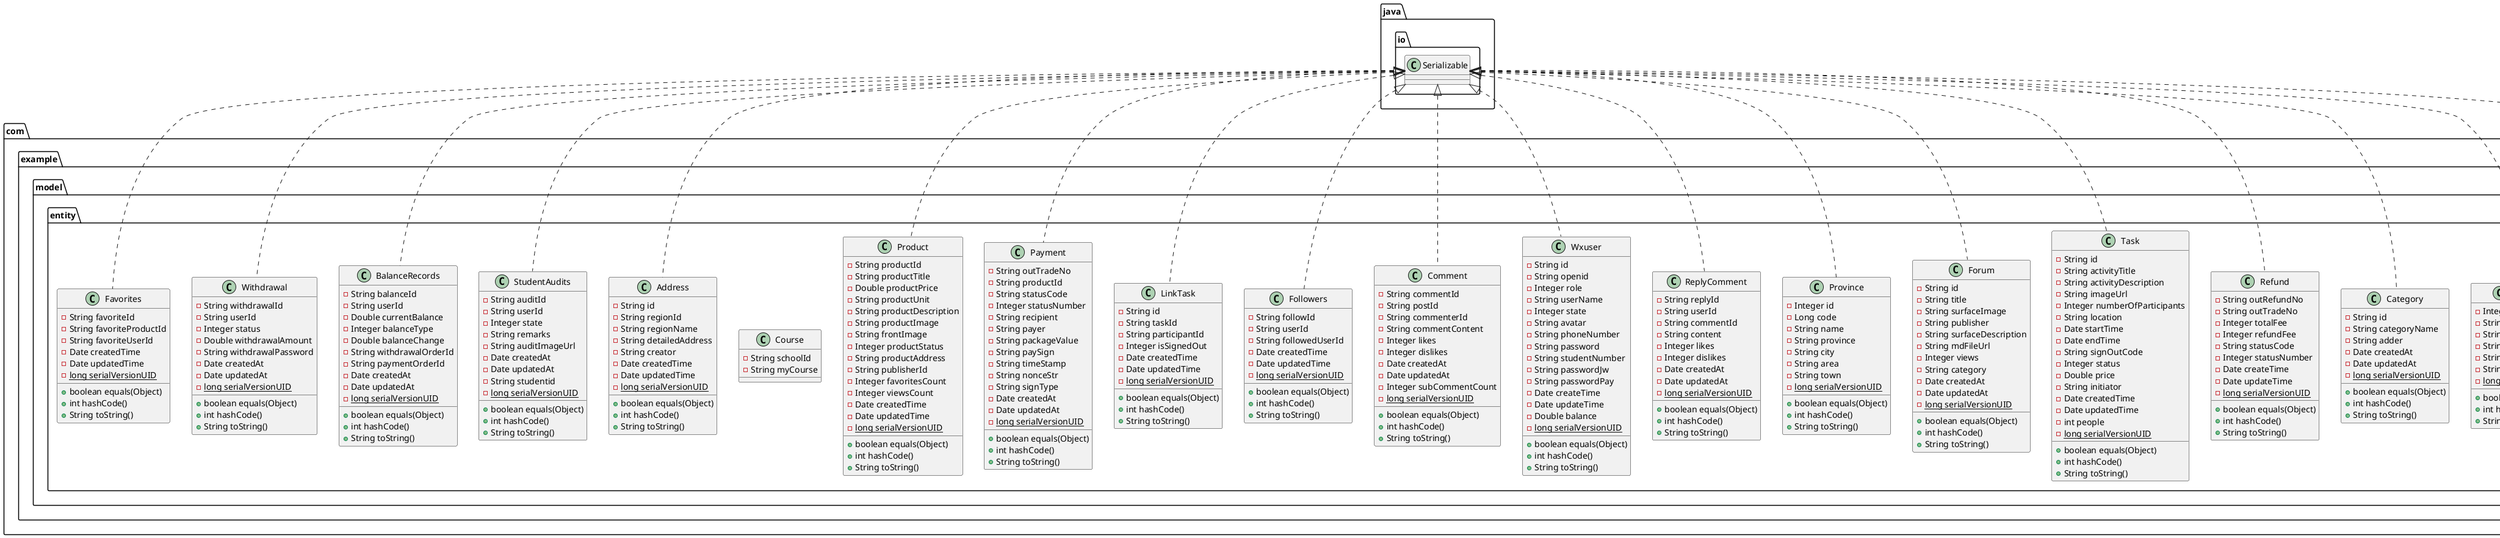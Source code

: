 @startuml
class com.example.model.entity.LikeDislike {
- String id
- String userid
- String commentId
- Integer status
- Date createdAt
- Date updatedAt
- {static} long serialVersionUID
+ boolean equals(Object)
+ int hashCode()
+ String toString()
}


class com.example.model.entity.SchoolArea {
- Integer id
- String code
- String name
- String school
- String campus
- String area
- {static} long serialVersionUID
+ boolean equals(Object)
+ int hashCode()
+ String toString()
}


class com.example.model.entity.Category {
- String id
- String categoryName
- String adder
- Date createdAt
- Date updatedAt
- {static} long serialVersionUID
+ boolean equals(Object)
+ int hashCode()
+ String toString()
}


class com.example.model.entity.Refund {
- String outRefundNo
- String outTradeNo
- Integer totalFee
- Integer refundFee
- String statusCode
- Integer statusNumber
- Date createTime
- Date updateTime
- {static} long serialVersionUID
+ boolean equals(Object)
+ int hashCode()
+ String toString()
}


class com.example.model.entity.Task {
- String id
- String activityTitle
- String activityDescription
- String imageUrl
- Integer numberOfParticipants
- String location
- Date startTime
- Date endTime
- String signOutCode
- Integer status
- Double price
- String initiator
- Date createdTime
- Date updatedTime
- int people
- {static} long serialVersionUID
+ boolean equals(Object)
+ int hashCode()
+ String toString()
}


class com.example.model.entity.Forum {
- String id
- String title
- String surfaceImage
- String publisher
- String surfaceDescription
- String mdFileUrl
- Integer views
- String category
- Date createdAt
- Date updatedAt
- {static} long serialVersionUID
+ boolean equals(Object)
+ int hashCode()
+ String toString()
}


class com.example.model.entity.Province {
- Integer id
- Long code
- String name
- String province
- String city
- String area
- String town
- {static} long serialVersionUID
+ boolean equals(Object)
+ int hashCode()
+ String toString()
}


class com.example.model.entity.ReplyComment {
- String replyId
- String userId
- String commentId
- String content
- Integer likes
- Integer dislikes
- Date createdAt
- Date updatedAt
- {static} long serialVersionUID
+ boolean equals(Object)
+ int hashCode()
+ String toString()
}


class com.example.model.entity.Wxuser {
- String id
- String openid
- Integer role
- String userName
- Integer state
- String avatar
- String phoneNumber
- String password
- String studentNumber
- String passwordJw
- String passwordPay
- Date createTime
- Date updateTime
- Double balance
- {static} long serialVersionUID
+ boolean equals(Object)
+ int hashCode()
+ String toString()
}


class com.example.model.entity.Comment {
- String commentId
- String postId
- String commenterId
- String commentContent
- Integer likes
- Integer dislikes
- Date createdAt
- Date updatedAt
- Integer subCommentCount
- {static} long serialVersionUID
+ boolean equals(Object)
+ int hashCode()
+ String toString()
}


class com.example.model.entity.Followers {
- String followId
- String userId
- String followedUserId
- Date createdTime
- Date updatedTime
- {static} long serialVersionUID
+ boolean equals(Object)
+ int hashCode()
+ String toString()
}


class com.example.model.entity.LinkTask {
- String id
- String taskId
- String participantId
- Integer isSignedOut
- Date createdTime
- Date updatedTime
- {static} long serialVersionUID
+ boolean equals(Object)
+ int hashCode()
+ String toString()
}


class com.example.model.entity.Payment {
- String outTradeNo
- String productId
- String statusCode
- Integer statusNumber
- String recipient
- String payer
- String packageValue
- String paySign
- String timeStamp
- String nonceStr
- String signType
- Date createdAt
- Date updatedAt
- {static} long serialVersionUID
+ boolean equals(Object)
+ int hashCode()
+ String toString()
}


class com.example.model.entity.Product {
- String productId
- String productTitle
- Double productPrice
- String productUnit
- String productDescription
- String productImage
- String frontImage
- Integer productStatus
- String productAddress
- String publisherId
- Integer favoritesCount
- Integer viewsCount
- Date createdTime
- Date updatedTime
- {static} long serialVersionUID
+ boolean equals(Object)
+ int hashCode()
+ String toString()
}


class com.example.model.entity.Course {
- String schoolId
- String myCourse
}

class com.example.model.entity.Address {
- String id
- String regionId
- String regionName
- String detailedAddress
- String creator
- Date createdTime
- Date updatedTime
- {static} long serialVersionUID
+ boolean equals(Object)
+ int hashCode()
+ String toString()
}


class com.example.model.entity.StudentAudits {
- String auditId
- String userId
- Integer state
- String remarks
- String auditImageUrl
- Date createdAt
- Date updatedAt
- String studentid
- {static} long serialVersionUID
+ boolean equals(Object)
+ int hashCode()
+ String toString()
}


class com.example.model.entity.BalanceRecords {
- String balanceId
- String userId
- Double currentBalance
- Integer balanceType
- Double balanceChange
- String withdrawalOrderId
- String paymentOrderId
- Date createdAt
- Date updatedAt
- {static} long serialVersionUID
+ boolean equals(Object)
+ int hashCode()
+ String toString()
}


class com.example.model.entity.Withdrawal {
- String withdrawalId
- String userId
- Integer status
- Double withdrawalAmount
- String withdrawalPassword
- Date createdAt
- Date updatedAt
- {static} long serialVersionUID
+ boolean equals(Object)
+ int hashCode()
+ String toString()
}


class com.example.model.entity.Favorites {
- String favoriteId
- String favoriteProductId
- String favoriteUserId
- Date createdTime
- Date updatedTime
- {static} long serialVersionUID
+ boolean equals(Object)
+ int hashCode()
+ String toString()
}




java.io.Serializable <|.. com.example.model.entity.LikeDislike
java.io.Serializable <|.. com.example.model.entity.SchoolArea
java.io.Serializable <|.. com.example.model.entity.Category
java.io.Serializable <|.. com.example.model.entity.Refund
java.io.Serializable <|.. com.example.model.entity.Task
java.io.Serializable <|.. com.example.model.entity.Forum
java.io.Serializable <|.. com.example.model.entity.Province
java.io.Serializable <|.. com.example.model.entity.ReplyComment
java.io.Serializable <|.. com.example.model.entity.Wxuser
java.io.Serializable <|.. com.example.model.entity.Comment
java.io.Serializable <|.. com.example.model.entity.Followers
java.io.Serializable <|.. com.example.model.entity.LinkTask
java.io.Serializable <|.. com.example.model.entity.Payment
java.io.Serializable <|.. com.example.model.entity.Product
java.io.Serializable <|.. com.example.model.entity.Address
java.io.Serializable <|.. com.example.model.entity.StudentAudits
java.io.Serializable <|.. com.example.model.entity.BalanceRecords
java.io.Serializable <|.. com.example.model.entity.Withdrawal
java.io.Serializable <|.. com.example.model.entity.Favorites
@enduml